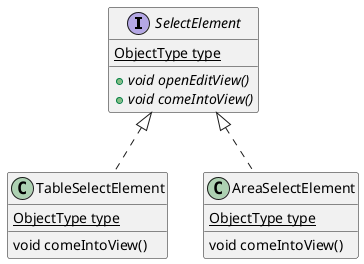 @startuml
interface SelectElement {
    {static} ObjectType type
    +{abstract} void openEditView()
    +{abstract} void comeIntoView()
}

SelectElement <|.. TableSelectElement
class TableSelectElement {
    {static} ObjectType type
    void comeIntoView()
}

SelectElement <|.. AreaSelectElement
class AreaSelectElement {
    {static} ObjectType type
    void comeIntoView()
}
@enduml
